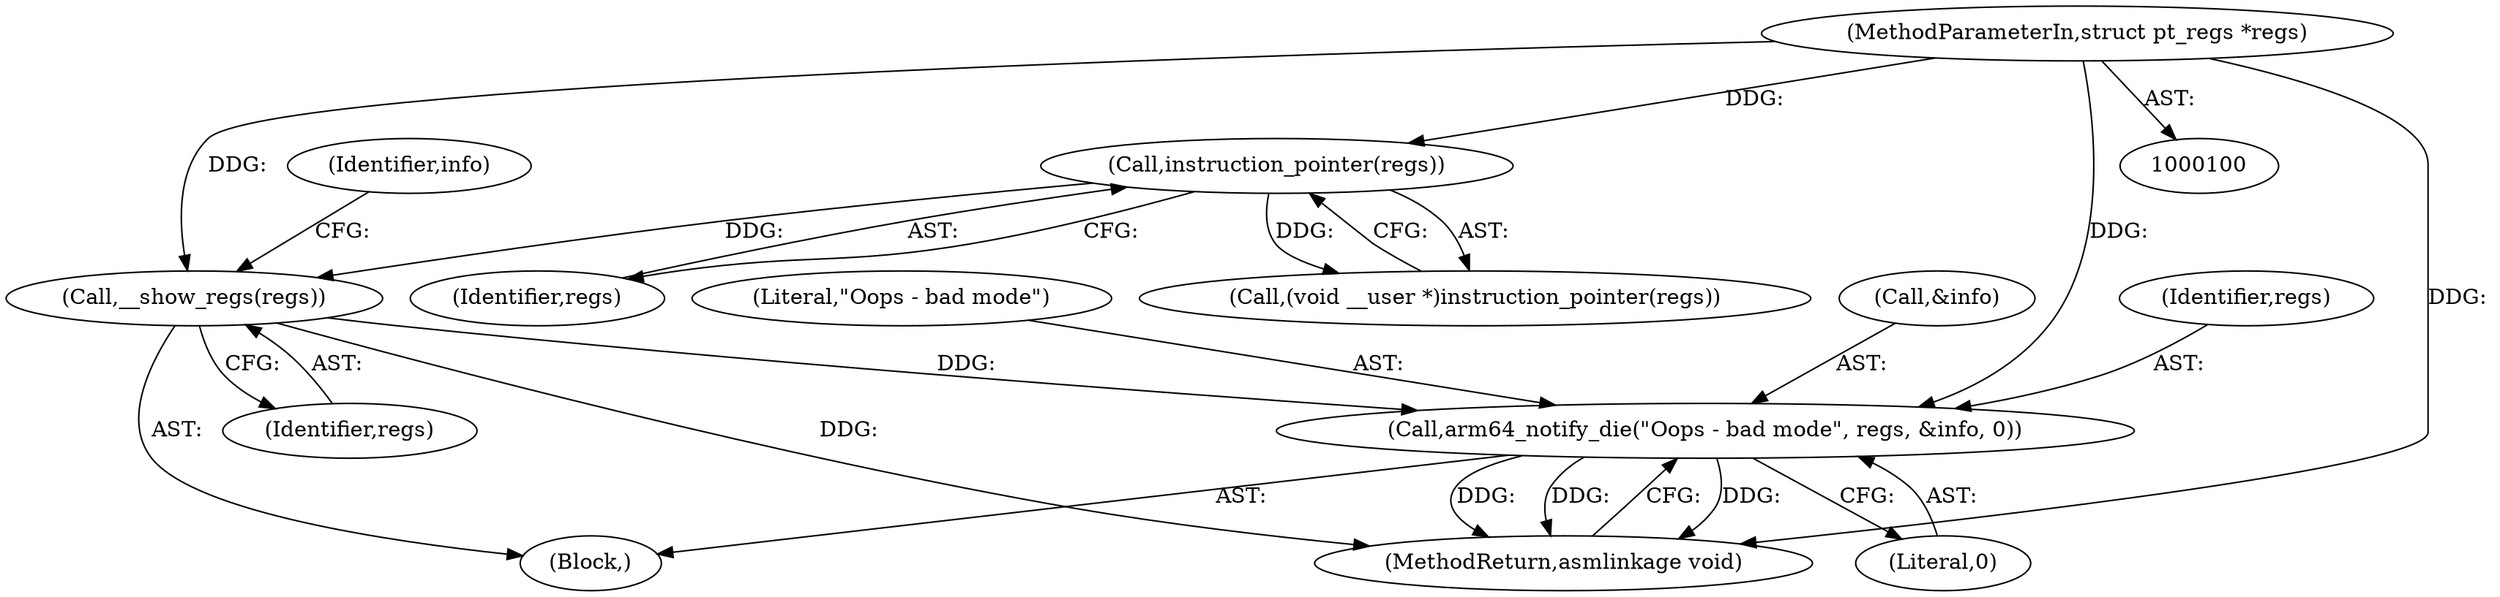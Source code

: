 digraph "0_linux_9955ac47f4ba1c95ecb6092aeaefb40a22e99268@pointer" {
"1000142" [label="(Call,arm64_notify_die(\"Oops - bad mode\", regs, &info, 0))"];
"1000120" [label="(Call,__show_regs(regs))"];
"1000111" [label="(Call,instruction_pointer(regs))"];
"1000101" [label="(MethodParameterIn,struct pt_regs *regs)"];
"1000144" [label="(Identifier,regs)"];
"1000143" [label="(Literal,\"Oops - bad mode\")"];
"1000148" [label="(MethodReturn,asmlinkage void)"];
"1000121" [label="(Identifier,regs)"];
"1000124" [label="(Identifier,info)"];
"1000111" [label="(Call,instruction_pointer(regs))"];
"1000145" [label="(Call,&info)"];
"1000112" [label="(Identifier,regs)"];
"1000147" [label="(Literal,0)"];
"1000142" [label="(Call,arm64_notify_die(\"Oops - bad mode\", regs, &info, 0))"];
"1000101" [label="(MethodParameterIn,struct pt_regs *regs)"];
"1000109" [label="(Call,(void __user *)instruction_pointer(regs))"];
"1000104" [label="(Block,)"];
"1000120" [label="(Call,__show_regs(regs))"];
"1000142" -> "1000104"  [label="AST: "];
"1000142" -> "1000147"  [label="CFG: "];
"1000143" -> "1000142"  [label="AST: "];
"1000144" -> "1000142"  [label="AST: "];
"1000145" -> "1000142"  [label="AST: "];
"1000147" -> "1000142"  [label="AST: "];
"1000148" -> "1000142"  [label="CFG: "];
"1000142" -> "1000148"  [label="DDG: "];
"1000142" -> "1000148"  [label="DDG: "];
"1000142" -> "1000148"  [label="DDG: "];
"1000120" -> "1000142"  [label="DDG: "];
"1000101" -> "1000142"  [label="DDG: "];
"1000120" -> "1000104"  [label="AST: "];
"1000120" -> "1000121"  [label="CFG: "];
"1000121" -> "1000120"  [label="AST: "];
"1000124" -> "1000120"  [label="CFG: "];
"1000120" -> "1000148"  [label="DDG: "];
"1000111" -> "1000120"  [label="DDG: "];
"1000101" -> "1000120"  [label="DDG: "];
"1000111" -> "1000109"  [label="AST: "];
"1000111" -> "1000112"  [label="CFG: "];
"1000112" -> "1000111"  [label="AST: "];
"1000109" -> "1000111"  [label="CFG: "];
"1000111" -> "1000109"  [label="DDG: "];
"1000101" -> "1000111"  [label="DDG: "];
"1000101" -> "1000100"  [label="AST: "];
"1000101" -> "1000148"  [label="DDG: "];
}
